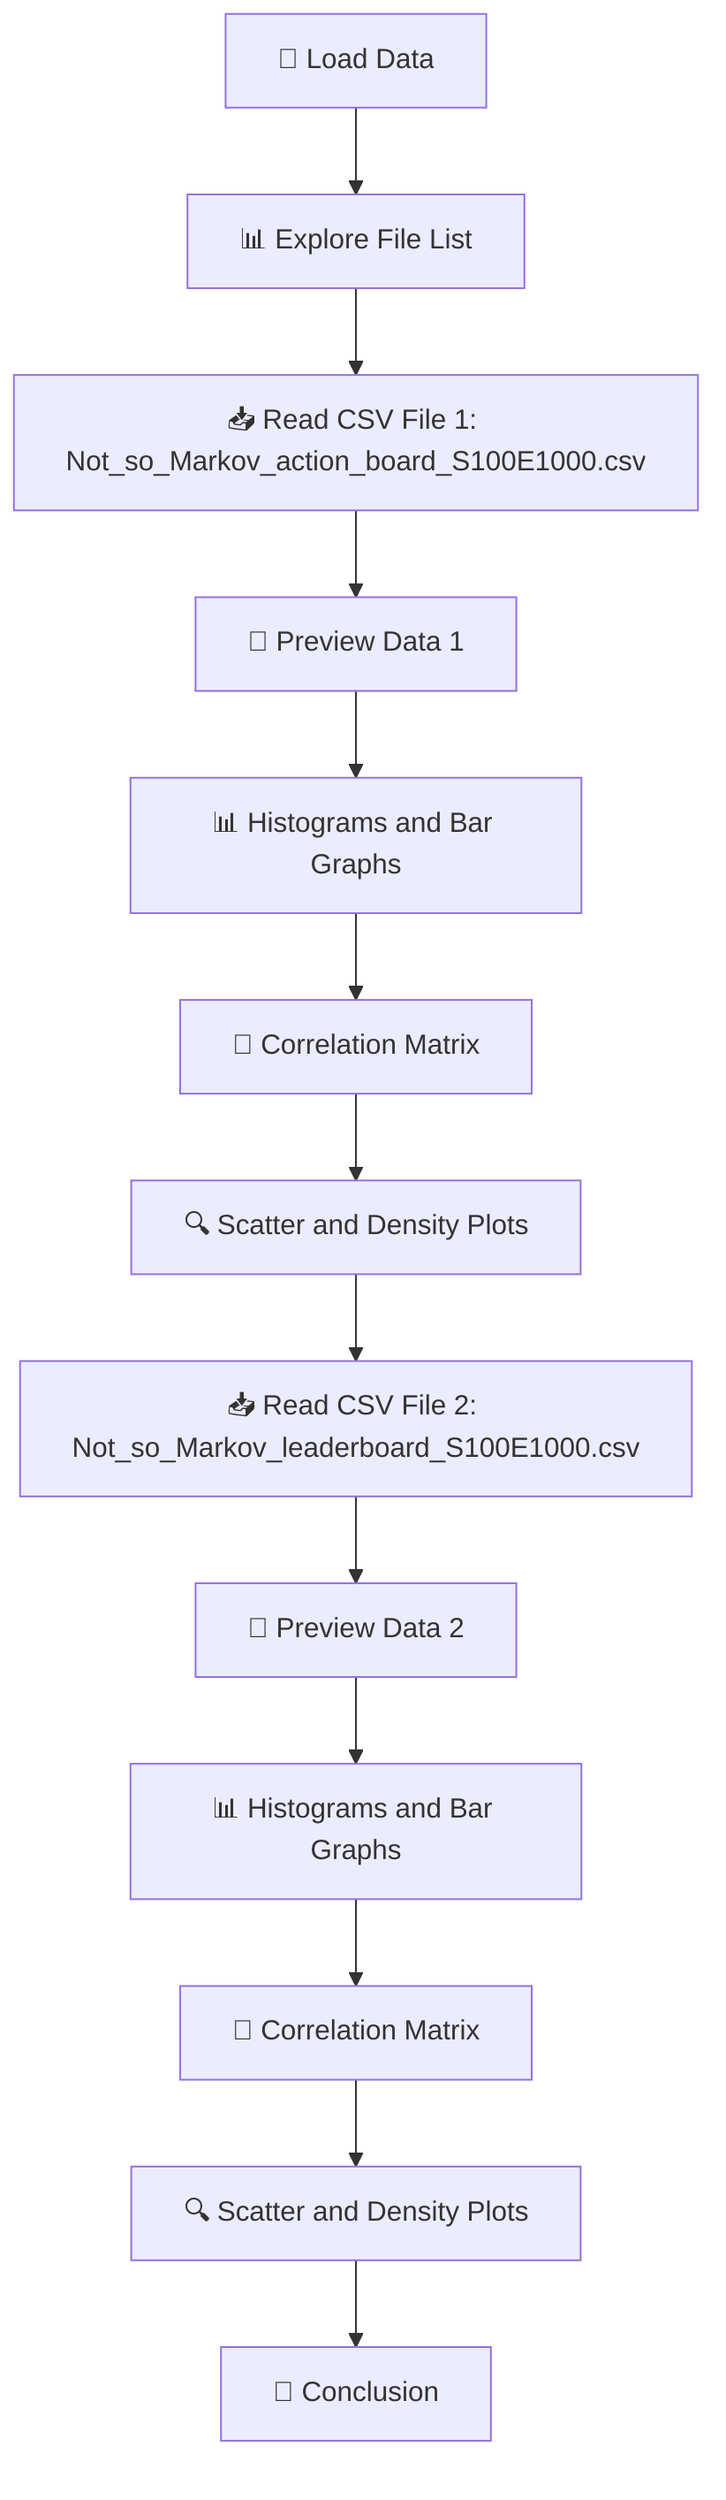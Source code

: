 flowchart TD
    A["📁 Load Data"] --> B["📊 Explore File List"]
    B --> C["📥 Read CSV File 1: Not_so_Markov_action_board_S100E1000.csv"]
    C --> D["👀 Preview Data 1"]
    D --> E["📊 Histograms and Bar Graphs"]
    E --> F["🔗 Correlation Matrix"]
    F --> G["🔍 Scatter and Density Plots"]
    G --> H["📥 Read CSV File 2: Not_so_Markov_leaderboard_S100E1000.csv"]
    H --> I["👀 Preview Data 2"]
    I --> J["📊 Histograms and Bar Graphs"]
    J --> K["🔗 Correlation Matrix"]
    K --> L["🔍 Scatter and Density Plots"]
    L --> M["🏁 Conclusion"]